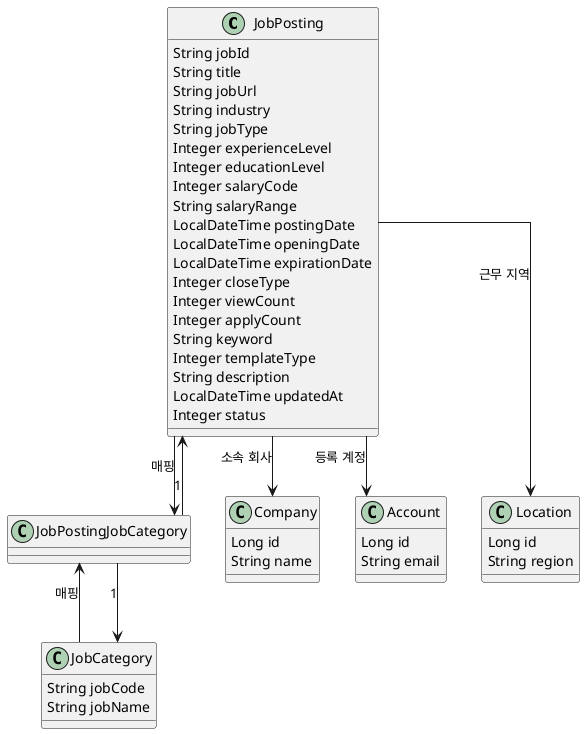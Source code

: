 @startuml
skinparam classAttributeIconSize 0
skinparam linetype ortho

class JobPosting {
  String jobId
  String title
  String jobUrl
  String industry
  String jobType
  Integer experienceLevel
  Integer educationLevel
  Integer salaryCode
  String salaryRange
  LocalDateTime postingDate
  LocalDateTime openingDate
  LocalDateTime expirationDate
  Integer closeType
  Integer viewCount
  Integer applyCount
  String keyword
  Integer templateType
  String description
  LocalDateTime updatedAt
  Integer status
}

class JobCategory {
  String jobCode
  String jobName
}

class JobPostingJobCategory {
}

class Company {
  Long id
  String name
}

class Account {
  Long id
  String email
}

class Location {
  Long id
  String region
}

JobPosting --> Company : 소속 회사
JobPosting --> Account : 등록 계정
JobPosting --> Location : 근무 지역

JobPosting --> JobPostingJobCategory : 매핑
JobCategory --> JobPostingJobCategory : 매핑
JobPostingJobCategory --> JobPosting : 1
JobPostingJobCategory --> JobCategory : 1

@enduml
